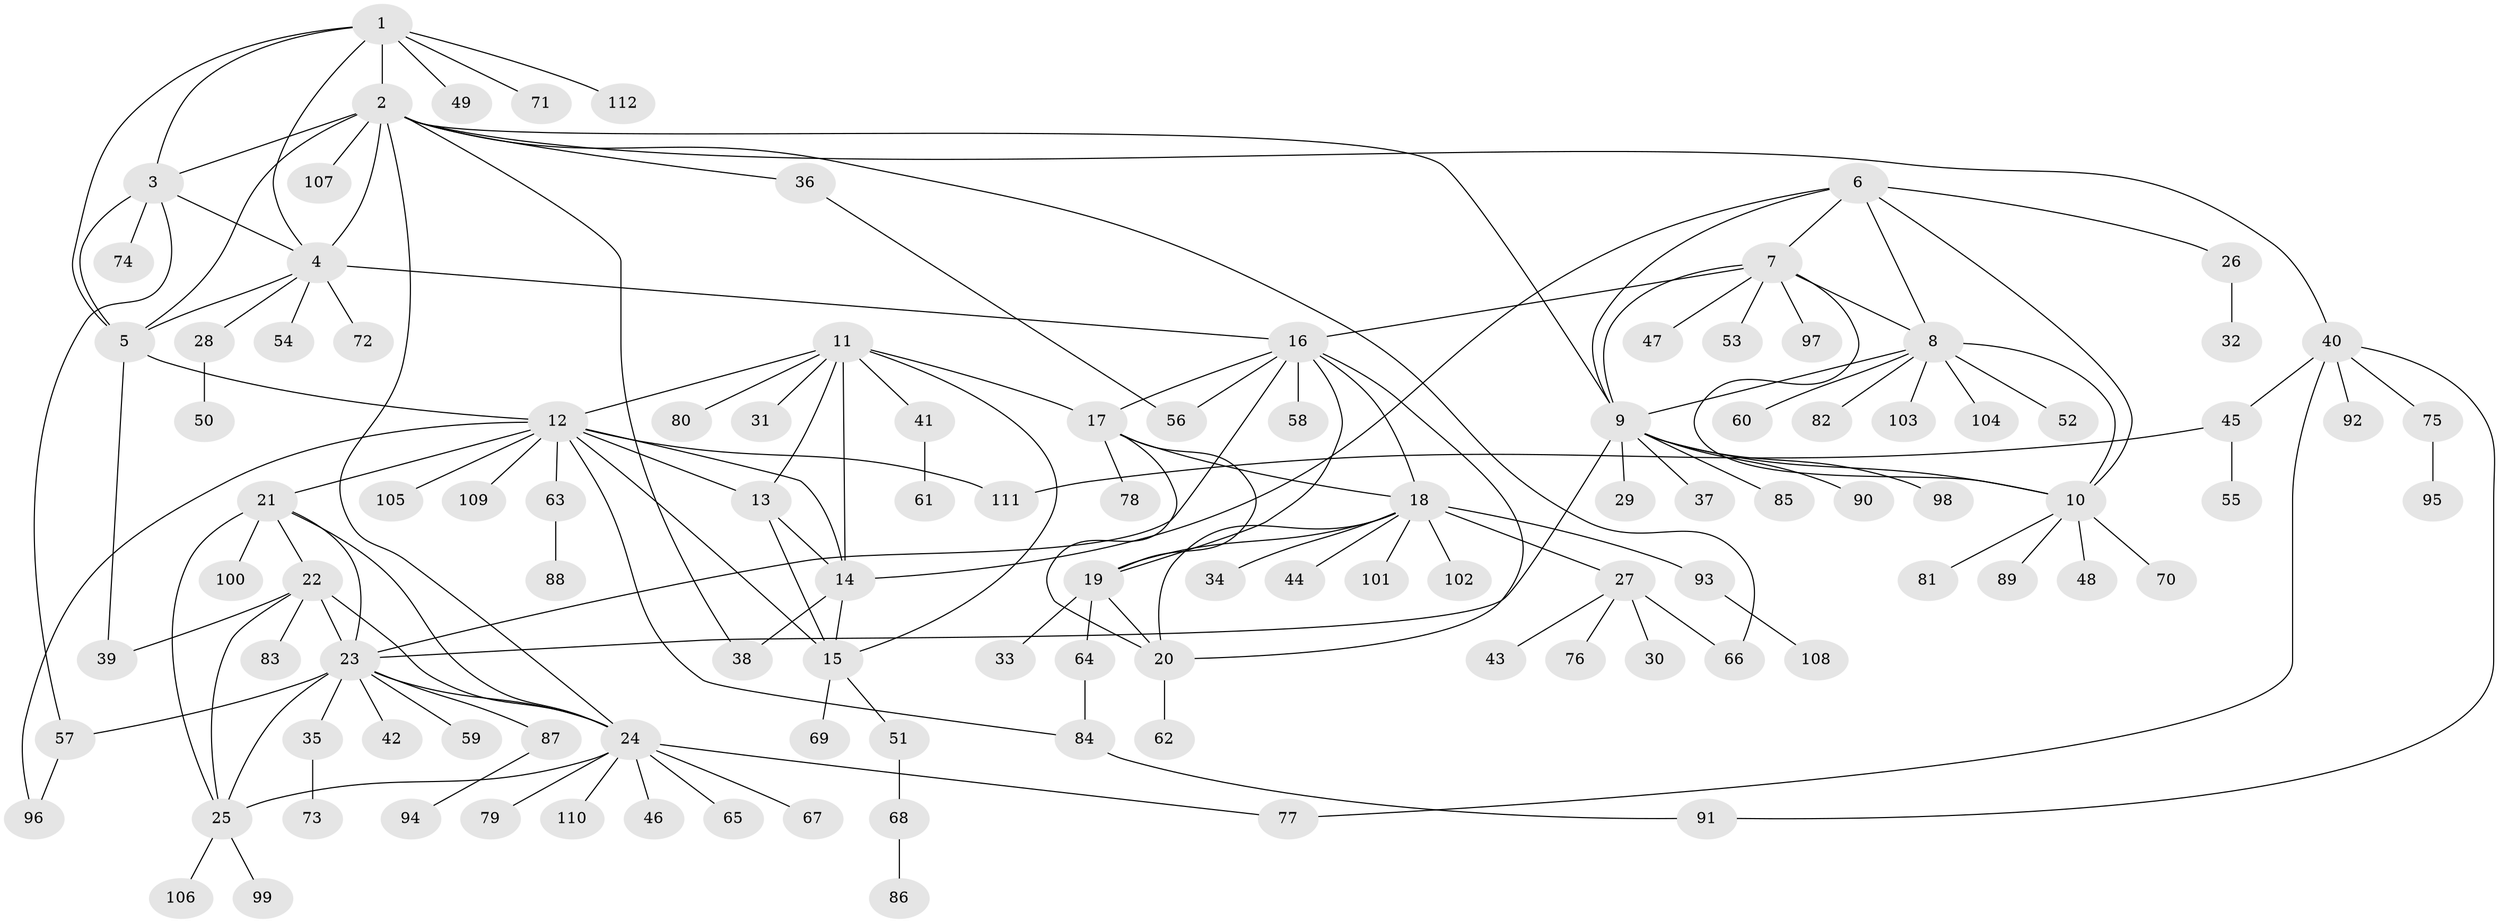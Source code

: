// coarse degree distribution, {11: 0.022727272727272728, 6: 0.06818181818181818, 4: 0.045454545454545456, 15: 0.022727272727272728, 2: 0.045454545454545456, 9: 0.022727272727272728, 8: 0.022727272727272728, 3: 0.022727272727272728, 1: 0.7045454545454546, 5: 0.022727272727272728}
// Generated by graph-tools (version 1.1) at 2025/19/03/04/25 18:19:45]
// undirected, 112 vertices, 157 edges
graph export_dot {
graph [start="1"]
  node [color=gray90,style=filled];
  1;
  2;
  3;
  4;
  5;
  6;
  7;
  8;
  9;
  10;
  11;
  12;
  13;
  14;
  15;
  16;
  17;
  18;
  19;
  20;
  21;
  22;
  23;
  24;
  25;
  26;
  27;
  28;
  29;
  30;
  31;
  32;
  33;
  34;
  35;
  36;
  37;
  38;
  39;
  40;
  41;
  42;
  43;
  44;
  45;
  46;
  47;
  48;
  49;
  50;
  51;
  52;
  53;
  54;
  55;
  56;
  57;
  58;
  59;
  60;
  61;
  62;
  63;
  64;
  65;
  66;
  67;
  68;
  69;
  70;
  71;
  72;
  73;
  74;
  75;
  76;
  77;
  78;
  79;
  80;
  81;
  82;
  83;
  84;
  85;
  86;
  87;
  88;
  89;
  90;
  91;
  92;
  93;
  94;
  95;
  96;
  97;
  98;
  99;
  100;
  101;
  102;
  103;
  104;
  105;
  106;
  107;
  108;
  109;
  110;
  111;
  112;
  1 -- 2;
  1 -- 3;
  1 -- 4;
  1 -- 5;
  1 -- 49;
  1 -- 71;
  1 -- 112;
  2 -- 3;
  2 -- 4;
  2 -- 5;
  2 -- 9;
  2 -- 24;
  2 -- 36;
  2 -- 38;
  2 -- 40;
  2 -- 66;
  2 -- 107;
  3 -- 4;
  3 -- 5;
  3 -- 57;
  3 -- 74;
  4 -- 5;
  4 -- 16;
  4 -- 28;
  4 -- 54;
  4 -- 72;
  5 -- 12;
  5 -- 39;
  6 -- 7;
  6 -- 8;
  6 -- 9;
  6 -- 10;
  6 -- 14;
  6 -- 26;
  7 -- 8;
  7 -- 9;
  7 -- 10;
  7 -- 16;
  7 -- 47;
  7 -- 53;
  7 -- 97;
  8 -- 9;
  8 -- 10;
  8 -- 52;
  8 -- 60;
  8 -- 82;
  8 -- 103;
  8 -- 104;
  9 -- 10;
  9 -- 23;
  9 -- 29;
  9 -- 37;
  9 -- 85;
  9 -- 90;
  9 -- 98;
  10 -- 48;
  10 -- 70;
  10 -- 81;
  10 -- 89;
  11 -- 12;
  11 -- 13;
  11 -- 14;
  11 -- 15;
  11 -- 17;
  11 -- 31;
  11 -- 41;
  11 -- 80;
  12 -- 13;
  12 -- 14;
  12 -- 15;
  12 -- 21;
  12 -- 63;
  12 -- 84;
  12 -- 96;
  12 -- 105;
  12 -- 109;
  12 -- 111;
  13 -- 14;
  13 -- 15;
  14 -- 15;
  14 -- 38;
  15 -- 51;
  15 -- 69;
  16 -- 17;
  16 -- 18;
  16 -- 19;
  16 -- 20;
  16 -- 23;
  16 -- 56;
  16 -- 58;
  17 -- 18;
  17 -- 19;
  17 -- 20;
  17 -- 78;
  18 -- 19;
  18 -- 20;
  18 -- 27;
  18 -- 34;
  18 -- 44;
  18 -- 93;
  18 -- 101;
  18 -- 102;
  19 -- 20;
  19 -- 33;
  19 -- 64;
  20 -- 62;
  21 -- 22;
  21 -- 23;
  21 -- 24;
  21 -- 25;
  21 -- 100;
  22 -- 23;
  22 -- 24;
  22 -- 25;
  22 -- 39;
  22 -- 83;
  23 -- 24;
  23 -- 25;
  23 -- 35;
  23 -- 42;
  23 -- 57;
  23 -- 59;
  23 -- 87;
  24 -- 25;
  24 -- 46;
  24 -- 65;
  24 -- 67;
  24 -- 77;
  24 -- 79;
  24 -- 110;
  25 -- 99;
  25 -- 106;
  26 -- 32;
  27 -- 30;
  27 -- 43;
  27 -- 66;
  27 -- 76;
  28 -- 50;
  35 -- 73;
  36 -- 56;
  40 -- 45;
  40 -- 75;
  40 -- 77;
  40 -- 91;
  40 -- 92;
  41 -- 61;
  45 -- 55;
  45 -- 111;
  51 -- 68;
  57 -- 96;
  63 -- 88;
  64 -- 84;
  68 -- 86;
  75 -- 95;
  84 -- 91;
  87 -- 94;
  93 -- 108;
}
